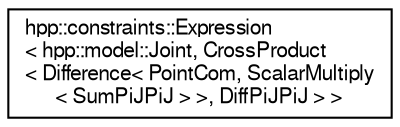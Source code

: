 digraph "Graphical Class Hierarchy"
{
  edge [fontname="FreeSans",fontsize="10",labelfontname="FreeSans",labelfontsize="10"];
  node [fontname="FreeSans",fontsize="10",shape=record];
  rankdir="LR";
  Node1 [label="hpp::constraints::Expression\l\< hpp::model::Joint, CrossProduct\l\< Difference\< PointCom, ScalarMultiply\l\< SumPiJPiJ \> \>, DiffPiJPiJ \> \>",height=0.2,width=0.4,color="black", fillcolor="white", style="filled",URL="$a00009.html"];
}
